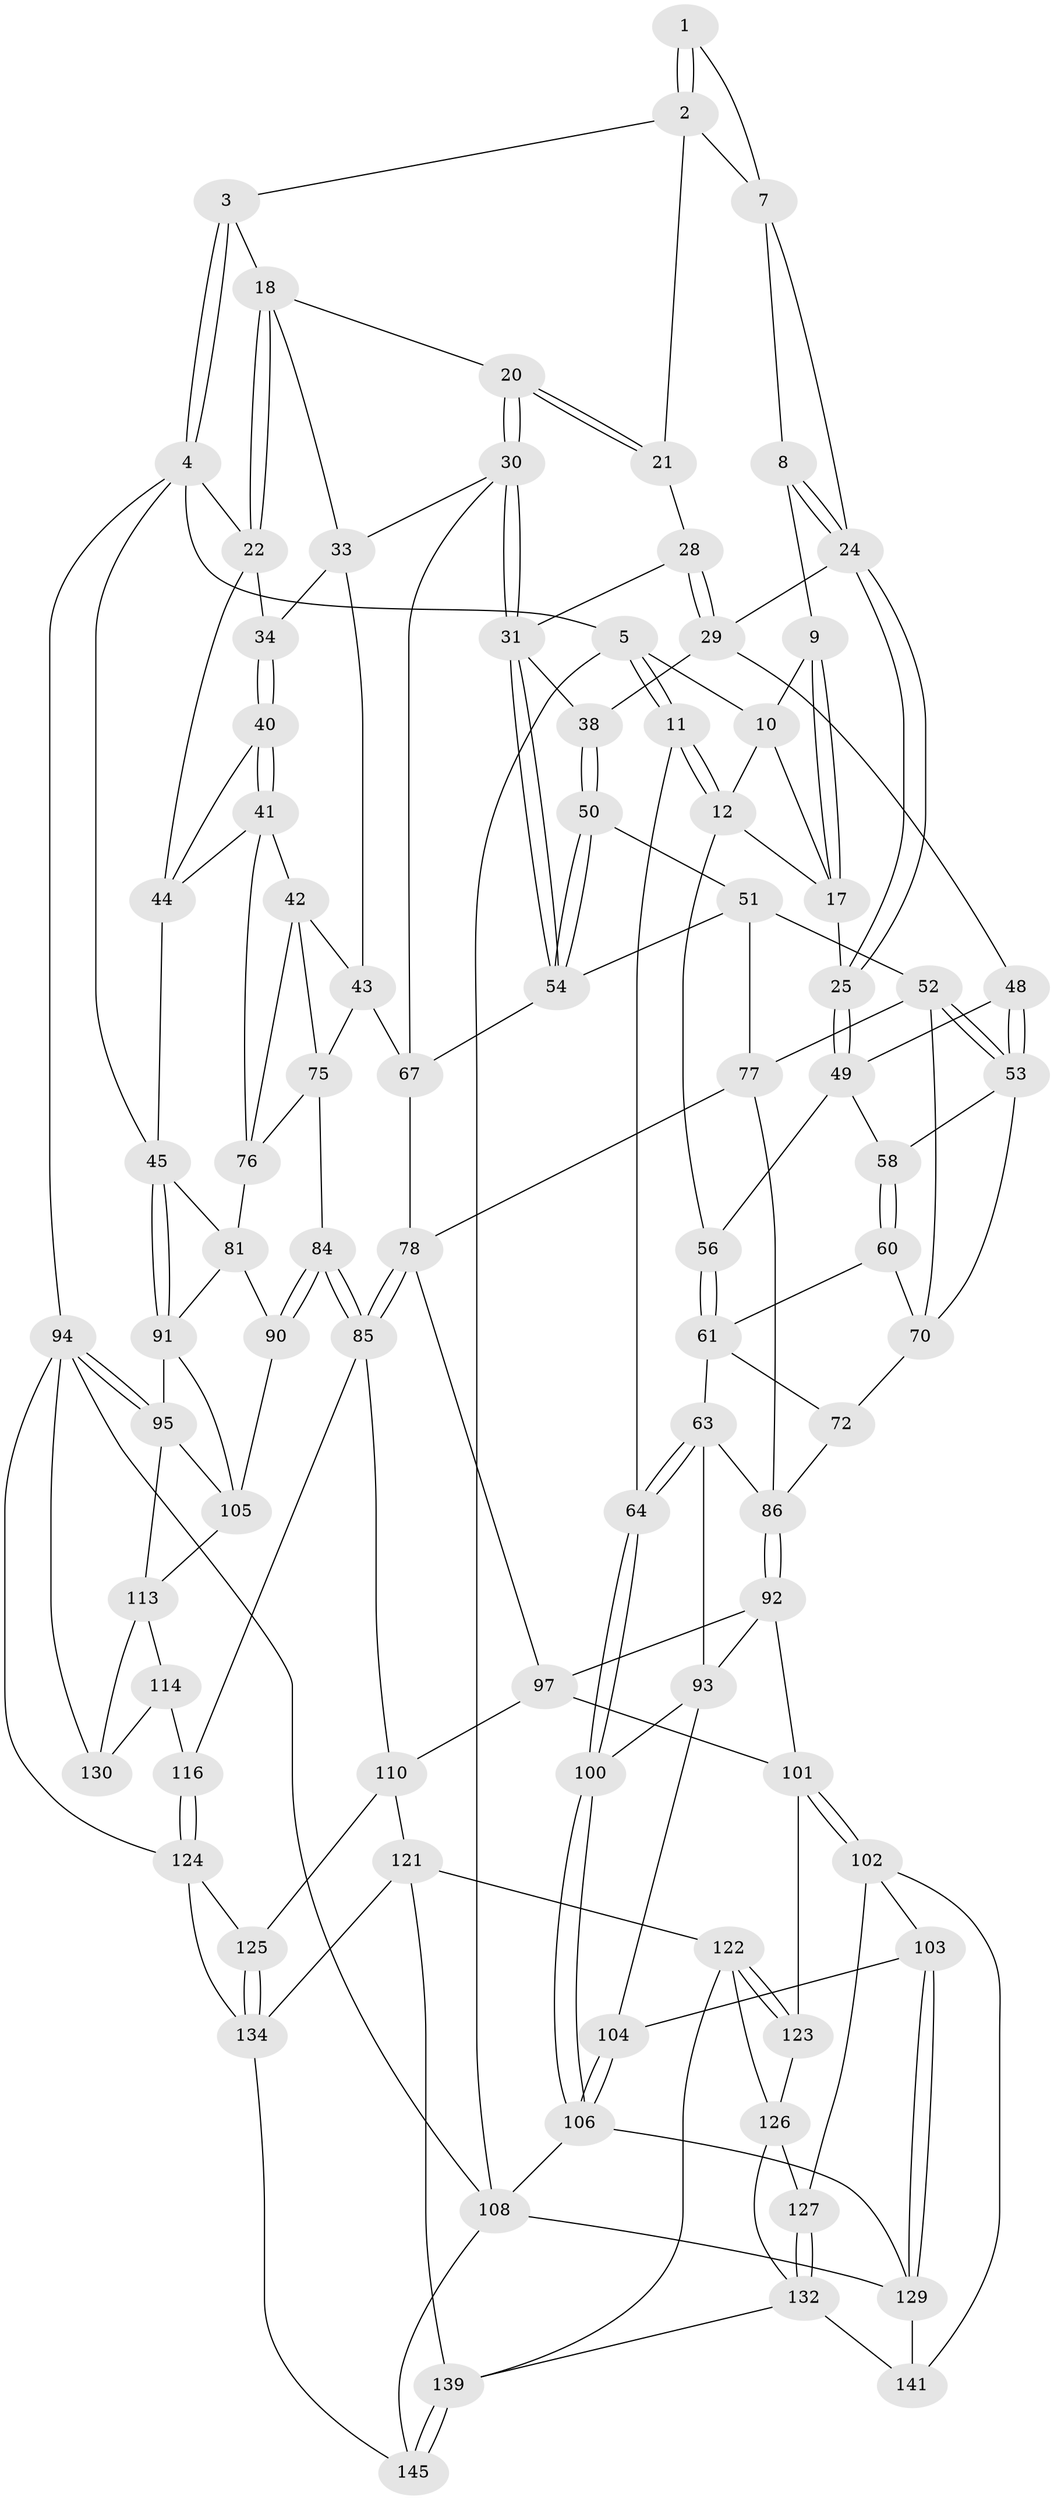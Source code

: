 // original degree distribution, {3: 0.0136986301369863, 5: 0.5616438356164384, 4: 0.2191780821917808, 6: 0.2054794520547945}
// Generated by graph-tools (version 1.1) at 2025/42/03/06/25 10:42:29]
// undirected, 88 vertices, 200 edges
graph export_dot {
graph [start="1"]
  node [color=gray90,style=filled];
  1 [pos="+0.44063363896007807+0"];
  2 [pos="+0.6167801192658895+0",super="+15"];
  3 [pos="+0.7591126684196707+0"];
  4 [pos="+1+0",super="+23"];
  5 [pos="+0+0",super="+6"];
  7 [pos="+0.4026582840024544+0.0325213500663201",super="+16"];
  8 [pos="+0.3170091724768958+0.09123925372757856"];
  9 [pos="+0.2555197015403677+0"];
  10 [pos="+0.2556682368524507+0",super="+14"];
  11 [pos="+0+0.03495081209989604"];
  12 [pos="+0+0.12694615215982819",super="+13"];
  17 [pos="+0.1900385635826307+0.09586635476331964",super="+26"];
  18 [pos="+0.7624192550699421+0",super="+19"];
  20 [pos="+0.5948137556946522+0.17094901494872944"];
  21 [pos="+0.5612667557493173+0.09311755220934533"];
  22 [pos="+0.9917232431551531+0.1426219212286415",super="+35"];
  24 [pos="+0.3195589572050467+0.10564564233901527",super="+27"];
  25 [pos="+0.23038981818045173+0.18629697793983807"];
  28 [pos="+0.49347250529209613+0.14242066752735535"];
  29 [pos="+0.4051201197552874+0.15086983051123315",super="+39"];
  30 [pos="+0.6054586698860006+0.23912585907482947",super="+37"];
  31 [pos="+0.5905729924025573+0.24849092925235552",super="+32"];
  33 [pos="+0.7986121128579037+0.06914239351249657",super="+36"];
  34 [pos="+0.826107534169741+0.09841539091907453"];
  38 [pos="+0.41447330433824886+0.19575184292978182"];
  40 [pos="+0.8537340487743873+0.24287819417788145"];
  41 [pos="+0.8463840109771692+0.27299659438980306",super="+59"];
  42 [pos="+0.7829420474279977+0.2946330858732538",super="+74"];
  43 [pos="+0.7704545211180159+0.29034836057241964",super="+69"];
  44 [pos="+0.9327010926257365+0.21176961885909776",super="+47"];
  45 [pos="+1+0.34067233482217807",super="+46"];
  48 [pos="+0.3198855622511035+0.22758686095928043"];
  49 [pos="+0.23049006010973802+0.18989385002795428",super="+55"];
  50 [pos="+0.42592006558594897+0.227717194998827"];
  51 [pos="+0.40230278481907583+0.2848278738609152",super="+66"];
  52 [pos="+0.35626655085158043+0.3169626853026619",super="+73"];
  53 [pos="+0.3378820568528379+0.3056117075825898",super="+57"];
  54 [pos="+0.5504978948871839+0.2900379503400678",super="+65"];
  56 [pos="+0.06026436058921585+0.22792781837465906"];
  58 [pos="+0.20738537714184152+0.25268669189535975"];
  60 [pos="+0.18757614317201307+0.30266592253602015"];
  61 [pos="+0.07950406547100751+0.3080258897921373",super="+62"];
  63 [pos="+0+0.4862624039038229",super="+88"];
  64 [pos="+0+0.486372505565559"];
  67 [pos="+0.6777180915002732+0.398557285885426",super="+68"];
  70 [pos="+0.25095464809452445+0.3833849175993816",super="+71"];
  72 [pos="+0.1775413617869302+0.4229395406588936"];
  75 [pos="+0.7852921743776383+0.41256775224574654",super="+83"];
  76 [pos="+0.8790956513054407+0.3835480470990585",super="+82"];
  77 [pos="+0.3930906603405151+0.4375205032516813",super="+80"];
  78 [pos="+0.5968156334047358+0.5889567260017491",super="+79"];
  81 [pos="+0.8958999433694919+0.4926468889538119",super="+89"];
  84 [pos="+0.6748340977126407+0.6262519725050189"];
  85 [pos="+0.6485196752840602+0.6334146402281559",super="+109"];
  86 [pos="+0.22685740062196286+0.5720505215980856",super="+87"];
  90 [pos="+0.8590343197844571+0.6248122404873679"];
  91 [pos="+1+0.5550027224883952",super="+96"];
  92 [pos="+0.20571475445965196+0.599798944438475",super="+98"];
  93 [pos="+0.20530015635723028+0.5999731703719391",super="+99"];
  94 [pos="+1+1",super="+137"];
  95 [pos="+1+1",super="+118"];
  97 [pos="+0.38311552875939403+0.7366468159055864",super="+111"];
  100 [pos="+0+0.5290778514011729"];
  101 [pos="+0.2434580224593134+0.7988759463701741",super="+117"];
  102 [pos="+0.18724026715609365+0.8444427644247289",super="+128"];
  103 [pos="+0.11312067322407646+0.811240159134557"];
  104 [pos="+0.08758490574122675+0.7740397670204305"];
  105 [pos="+0.8959896414318028+0.7016143113960932",super="+112"];
  106 [pos="+0+0.8349495689829016",super="+107"];
  108 [pos="+0+1",super="+146"];
  110 [pos="+0.4252910413759626+0.8039380934954992",super="+120"];
  113 [pos="+0.8099407275520655+0.8195680306546473",super="+119"];
  114 [pos="+0.726054599651912+0.812982621918024",super="+115"];
  116 [pos="+0.6574945507027972+0.7832960461575011"];
  121 [pos="+0.4347764430995985+0.8884430811154189",super="+135"];
  122 [pos="+0.36898726834853834+0.9083233590531979",super="+133"];
  123 [pos="+0.3414356592641732+0.8784780643807534"];
  124 [pos="+0.6134297544589025+0.8332494400877957",super="+138"];
  125 [pos="+0.585367706496275+0.8494305433161448"];
  126 [pos="+0.3141481792586728+0.897996621443534",super="+131"];
  127 [pos="+0.29831392833782616+0.8992596457579732"];
  129 [pos="+0.031062020139011513+0.9188236354894851",super="+142"];
  130 [pos="+0.7905024459838446+0.9067036319187021",super="+136"];
  132 [pos="+0.2741860180363082+0.9844895107843232",super="+144"];
  134 [pos="+0.5675750710833688+0.8796837380180189",super="+143"];
  139 [pos="+0.44714942540059166+1",super="+140"];
  141 [pos="+0.18551006421984761+1"];
  145 [pos="+0.47883523747370266+1"];
  1 -- 2;
  1 -- 2;
  1 -- 7;
  2 -- 3;
  2 -- 21;
  2 -- 7;
  3 -- 4;
  3 -- 4;
  3 -- 18;
  4 -- 5;
  4 -- 94;
  4 -- 45;
  4 -- 22;
  5 -- 11;
  5 -- 11;
  5 -- 108;
  5 -- 10;
  7 -- 8;
  7 -- 24;
  8 -- 9;
  8 -- 24;
  8 -- 24;
  9 -- 10;
  9 -- 17;
  9 -- 17;
  10 -- 17;
  10 -- 12;
  11 -- 12;
  11 -- 12;
  11 -- 64;
  12 -- 56;
  12 -- 17;
  17 -- 25;
  18 -- 22;
  18 -- 22;
  18 -- 33;
  18 -- 20;
  20 -- 21;
  20 -- 21;
  20 -- 30;
  20 -- 30;
  21 -- 28;
  22 -- 34;
  22 -- 44;
  24 -- 25;
  24 -- 25;
  24 -- 29;
  25 -- 49;
  25 -- 49;
  28 -- 29;
  28 -- 29;
  28 -- 31;
  29 -- 48;
  29 -- 38;
  30 -- 31;
  30 -- 31;
  30 -- 67;
  30 -- 33;
  31 -- 54;
  31 -- 54;
  31 -- 38;
  33 -- 34;
  33 -- 43;
  34 -- 40;
  34 -- 40;
  38 -- 50;
  38 -- 50;
  40 -- 41;
  40 -- 41;
  40 -- 44;
  41 -- 42;
  41 -- 44;
  41 -- 76;
  42 -- 43;
  42 -- 75;
  42 -- 76;
  43 -- 75;
  43 -- 67;
  44 -- 45;
  45 -- 91;
  45 -- 91;
  45 -- 81;
  48 -- 49;
  48 -- 53;
  48 -- 53;
  49 -- 56;
  49 -- 58;
  50 -- 51;
  50 -- 54;
  50 -- 54;
  51 -- 52;
  51 -- 77;
  51 -- 54;
  52 -- 53;
  52 -- 53;
  52 -- 77;
  52 -- 70;
  53 -- 58;
  53 -- 70;
  54 -- 67;
  56 -- 61;
  56 -- 61;
  58 -- 60;
  58 -- 60;
  60 -- 61;
  60 -- 70;
  61 -- 72;
  61 -- 63;
  63 -- 64;
  63 -- 64;
  63 -- 93;
  63 -- 86;
  64 -- 100;
  64 -- 100;
  67 -- 78;
  70 -- 72;
  72 -- 86;
  75 -- 76;
  75 -- 84;
  76 -- 81;
  77 -- 86;
  77 -- 78;
  78 -- 85;
  78 -- 85;
  78 -- 97;
  81 -- 90;
  81 -- 91;
  84 -- 85;
  84 -- 85;
  84 -- 90;
  84 -- 90;
  85 -- 116;
  85 -- 110;
  86 -- 92;
  86 -- 92;
  90 -- 105;
  91 -- 105;
  91 -- 95;
  92 -- 93;
  92 -- 97;
  92 -- 101;
  93 -- 104;
  93 -- 100;
  94 -- 95;
  94 -- 95;
  94 -- 108;
  94 -- 124;
  94 -- 130;
  95 -- 113;
  95 -- 105;
  97 -- 101;
  97 -- 110;
  100 -- 106;
  100 -- 106;
  101 -- 102;
  101 -- 102;
  101 -- 123;
  102 -- 103;
  102 -- 141;
  102 -- 127;
  103 -- 104;
  103 -- 129;
  103 -- 129;
  104 -- 106;
  104 -- 106;
  105 -- 113;
  106 -- 129;
  106 -- 108;
  108 -- 145;
  108 -- 129;
  110 -- 121;
  110 -- 125;
  113 -- 114;
  113 -- 130;
  114 -- 130 [weight=2];
  114 -- 116;
  116 -- 124;
  116 -- 124;
  121 -- 122;
  121 -- 139;
  121 -- 134;
  122 -- 123;
  122 -- 123;
  122 -- 139;
  122 -- 126;
  123 -- 126;
  124 -- 125;
  124 -- 134;
  125 -- 134;
  125 -- 134;
  126 -- 127;
  126 -- 132;
  127 -- 132;
  127 -- 132;
  129 -- 141;
  132 -- 141;
  132 -- 139;
  134 -- 145;
  139 -- 145;
  139 -- 145;
}
